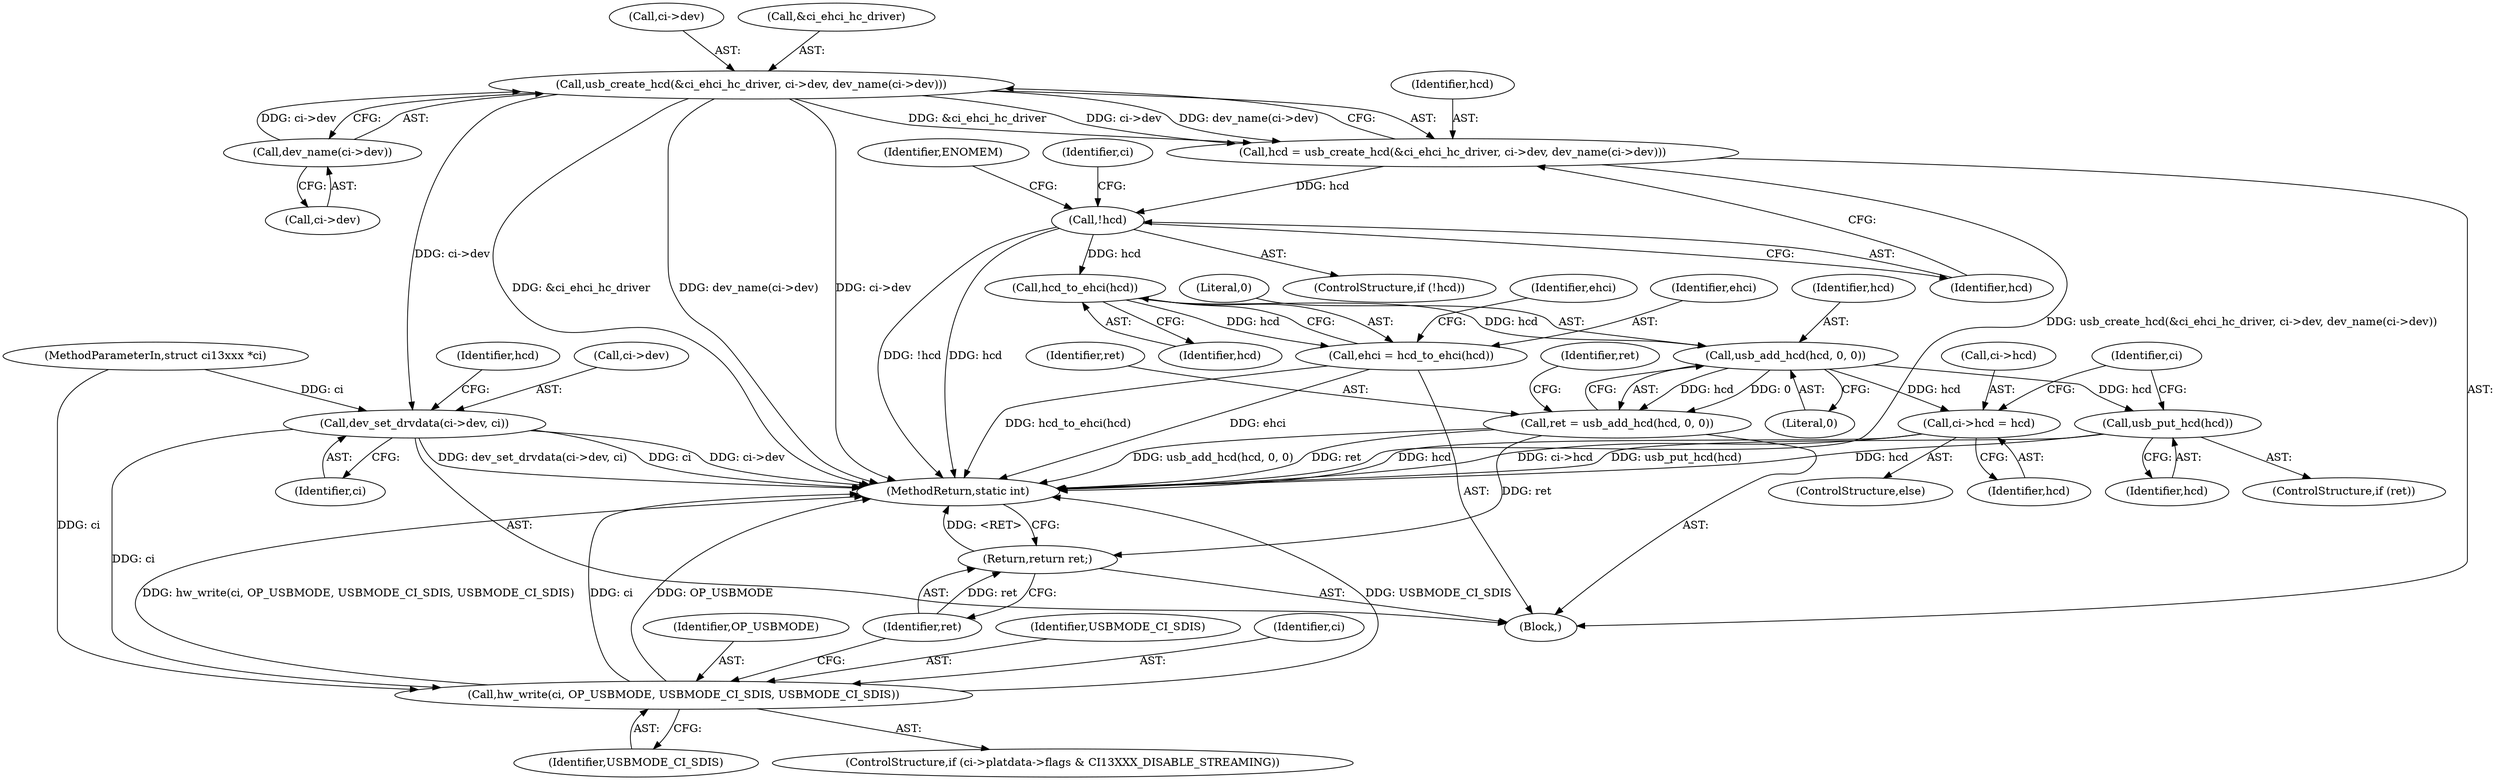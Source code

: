 digraph "0_linux_929473ea05db455ad88cdc081f2adc556b8dc48f@API" {
"1000113" [label="(Call,usb_create_hcd(&ci_ehci_hc_driver, ci->dev, dev_name(ci->dev)))"];
"1000119" [label="(Call,dev_name(ci->dev))"];
"1000111" [label="(Call,hcd = usb_create_hcd(&ci_ehci_hc_driver, ci->dev, dev_name(ci->dev)))"];
"1000124" [label="(Call,!hcd)"];
"1000184" [label="(Call,hcd_to_ehci(hcd))"];
"1000182" [label="(Call,ehci = hcd_to_ehci(hcd))"];
"1000206" [label="(Call,usb_add_hcd(hcd, 0, 0))"];
"1000204" [label="(Call,ret = usb_add_hcd(hcd, 0, 0))"];
"1000233" [label="(Return,return ret;)"];
"1000212" [label="(Call,usb_put_hcd(hcd))"];
"1000215" [label="(Call,ci->hcd = hcd)"];
"1000129" [label="(Call,dev_set_drvdata(ci->dev, ci))"];
"1000228" [label="(Call,hw_write(ci, OP_USBMODE, USBMODE_CI_SDIS, USBMODE_CI_SDIS))"];
"1000128" [label="(Identifier,ENOMEM)"];
"1000232" [label="(Identifier,USBMODE_CI_SDIS)"];
"1000230" [label="(Identifier,OP_USBMODE)"];
"1000112" [label="(Identifier,hcd)"];
"1000224" [label="(Identifier,ci)"];
"1000136" [label="(Identifier,hcd)"];
"1000116" [label="(Call,ci->dev)"];
"1000114" [label="(Call,&ci_ehci_hc_driver)"];
"1000113" [label="(Call,usb_create_hcd(&ci_ehci_hc_driver, ci->dev, dev_name(ci->dev)))"];
"1000233" [label="(Return,return ret;)"];
"1000213" [label="(Identifier,hcd)"];
"1000111" [label="(Call,hcd = usb_create_hcd(&ci_ehci_hc_driver, ci->dev, dev_name(ci->dev)))"];
"1000119" [label="(Call,dev_name(ci->dev))"];
"1000123" [label="(ControlStructure,if (!hcd))"];
"1000206" [label="(Call,usb_add_hcd(hcd, 0, 0))"];
"1000209" [label="(Literal,0)"];
"1000234" [label="(Identifier,ret)"];
"1000182" [label="(Call,ehci = hcd_to_ehci(hcd))"];
"1000120" [label="(Call,ci->dev)"];
"1000228" [label="(Call,hw_write(ci, OP_USBMODE, USBMODE_CI_SDIS, USBMODE_CI_SDIS))"];
"1000210" [label="(ControlStructure,if (ret))"];
"1000131" [label="(Identifier,ci)"];
"1000212" [label="(Call,usb_put_hcd(hcd))"];
"1000129" [label="(Call,dev_set_drvdata(ci->dev, ci))"];
"1000211" [label="(Identifier,ret)"];
"1000235" [label="(MethodReturn,static int)"];
"1000130" [label="(Call,ci->dev)"];
"1000220" [label="(ControlStructure,if (ci->platdata->flags & CI13XXX_DISABLE_STREAMING))"];
"1000231" [label="(Identifier,USBMODE_CI_SDIS)"];
"1000214" [label="(ControlStructure,else)"];
"1000102" [label="(Block,)"];
"1000205" [label="(Identifier,ret)"];
"1000215" [label="(Call,ci->hcd = hcd)"];
"1000219" [label="(Identifier,hcd)"];
"1000229" [label="(Identifier,ci)"];
"1000188" [label="(Identifier,ehci)"];
"1000125" [label="(Identifier,hcd)"];
"1000124" [label="(Call,!hcd)"];
"1000208" [label="(Literal,0)"];
"1000185" [label="(Identifier,hcd)"];
"1000183" [label="(Identifier,ehci)"];
"1000204" [label="(Call,ret = usb_add_hcd(hcd, 0, 0))"];
"1000216" [label="(Call,ci->hcd)"];
"1000133" [label="(Identifier,ci)"];
"1000101" [label="(MethodParameterIn,struct ci13xxx *ci)"];
"1000184" [label="(Call,hcd_to_ehci(hcd))"];
"1000207" [label="(Identifier,hcd)"];
"1000113" -> "1000111"  [label="AST: "];
"1000113" -> "1000119"  [label="CFG: "];
"1000114" -> "1000113"  [label="AST: "];
"1000116" -> "1000113"  [label="AST: "];
"1000119" -> "1000113"  [label="AST: "];
"1000111" -> "1000113"  [label="CFG: "];
"1000113" -> "1000235"  [label="DDG: &ci_ehci_hc_driver"];
"1000113" -> "1000235"  [label="DDG: dev_name(ci->dev)"];
"1000113" -> "1000235"  [label="DDG: ci->dev"];
"1000113" -> "1000111"  [label="DDG: &ci_ehci_hc_driver"];
"1000113" -> "1000111"  [label="DDG: ci->dev"];
"1000113" -> "1000111"  [label="DDG: dev_name(ci->dev)"];
"1000119" -> "1000113"  [label="DDG: ci->dev"];
"1000113" -> "1000129"  [label="DDG: ci->dev"];
"1000119" -> "1000120"  [label="CFG: "];
"1000120" -> "1000119"  [label="AST: "];
"1000111" -> "1000102"  [label="AST: "];
"1000112" -> "1000111"  [label="AST: "];
"1000125" -> "1000111"  [label="CFG: "];
"1000111" -> "1000235"  [label="DDG: usb_create_hcd(&ci_ehci_hc_driver, ci->dev, dev_name(ci->dev))"];
"1000111" -> "1000124"  [label="DDG: hcd"];
"1000124" -> "1000123"  [label="AST: "];
"1000124" -> "1000125"  [label="CFG: "];
"1000125" -> "1000124"  [label="AST: "];
"1000128" -> "1000124"  [label="CFG: "];
"1000131" -> "1000124"  [label="CFG: "];
"1000124" -> "1000235"  [label="DDG: hcd"];
"1000124" -> "1000235"  [label="DDG: !hcd"];
"1000124" -> "1000184"  [label="DDG: hcd"];
"1000184" -> "1000182"  [label="AST: "];
"1000184" -> "1000185"  [label="CFG: "];
"1000185" -> "1000184"  [label="AST: "];
"1000182" -> "1000184"  [label="CFG: "];
"1000184" -> "1000182"  [label="DDG: hcd"];
"1000184" -> "1000206"  [label="DDG: hcd"];
"1000182" -> "1000102"  [label="AST: "];
"1000183" -> "1000182"  [label="AST: "];
"1000188" -> "1000182"  [label="CFG: "];
"1000182" -> "1000235"  [label="DDG: hcd_to_ehci(hcd)"];
"1000182" -> "1000235"  [label="DDG: ehci"];
"1000206" -> "1000204"  [label="AST: "];
"1000206" -> "1000209"  [label="CFG: "];
"1000207" -> "1000206"  [label="AST: "];
"1000208" -> "1000206"  [label="AST: "];
"1000209" -> "1000206"  [label="AST: "];
"1000204" -> "1000206"  [label="CFG: "];
"1000206" -> "1000204"  [label="DDG: hcd"];
"1000206" -> "1000204"  [label="DDG: 0"];
"1000206" -> "1000212"  [label="DDG: hcd"];
"1000206" -> "1000215"  [label="DDG: hcd"];
"1000204" -> "1000102"  [label="AST: "];
"1000205" -> "1000204"  [label="AST: "];
"1000211" -> "1000204"  [label="CFG: "];
"1000204" -> "1000235"  [label="DDG: usb_add_hcd(hcd, 0, 0)"];
"1000204" -> "1000235"  [label="DDG: ret"];
"1000204" -> "1000233"  [label="DDG: ret"];
"1000233" -> "1000102"  [label="AST: "];
"1000233" -> "1000234"  [label="CFG: "];
"1000234" -> "1000233"  [label="AST: "];
"1000235" -> "1000233"  [label="CFG: "];
"1000233" -> "1000235"  [label="DDG: <RET>"];
"1000234" -> "1000233"  [label="DDG: ret"];
"1000212" -> "1000210"  [label="AST: "];
"1000212" -> "1000213"  [label="CFG: "];
"1000213" -> "1000212"  [label="AST: "];
"1000224" -> "1000212"  [label="CFG: "];
"1000212" -> "1000235"  [label="DDG: usb_put_hcd(hcd)"];
"1000212" -> "1000235"  [label="DDG: hcd"];
"1000215" -> "1000214"  [label="AST: "];
"1000215" -> "1000219"  [label="CFG: "];
"1000216" -> "1000215"  [label="AST: "];
"1000219" -> "1000215"  [label="AST: "];
"1000224" -> "1000215"  [label="CFG: "];
"1000215" -> "1000235"  [label="DDG: ci->hcd"];
"1000215" -> "1000235"  [label="DDG: hcd"];
"1000129" -> "1000102"  [label="AST: "];
"1000129" -> "1000133"  [label="CFG: "];
"1000130" -> "1000129"  [label="AST: "];
"1000133" -> "1000129"  [label="AST: "];
"1000136" -> "1000129"  [label="CFG: "];
"1000129" -> "1000235"  [label="DDG: ci"];
"1000129" -> "1000235"  [label="DDG: ci->dev"];
"1000129" -> "1000235"  [label="DDG: dev_set_drvdata(ci->dev, ci)"];
"1000101" -> "1000129"  [label="DDG: ci"];
"1000129" -> "1000228"  [label="DDG: ci"];
"1000228" -> "1000220"  [label="AST: "];
"1000228" -> "1000232"  [label="CFG: "];
"1000229" -> "1000228"  [label="AST: "];
"1000230" -> "1000228"  [label="AST: "];
"1000231" -> "1000228"  [label="AST: "];
"1000232" -> "1000228"  [label="AST: "];
"1000234" -> "1000228"  [label="CFG: "];
"1000228" -> "1000235"  [label="DDG: USBMODE_CI_SDIS"];
"1000228" -> "1000235"  [label="DDG: hw_write(ci, OP_USBMODE, USBMODE_CI_SDIS, USBMODE_CI_SDIS)"];
"1000228" -> "1000235"  [label="DDG: ci"];
"1000228" -> "1000235"  [label="DDG: OP_USBMODE"];
"1000101" -> "1000228"  [label="DDG: ci"];
}

